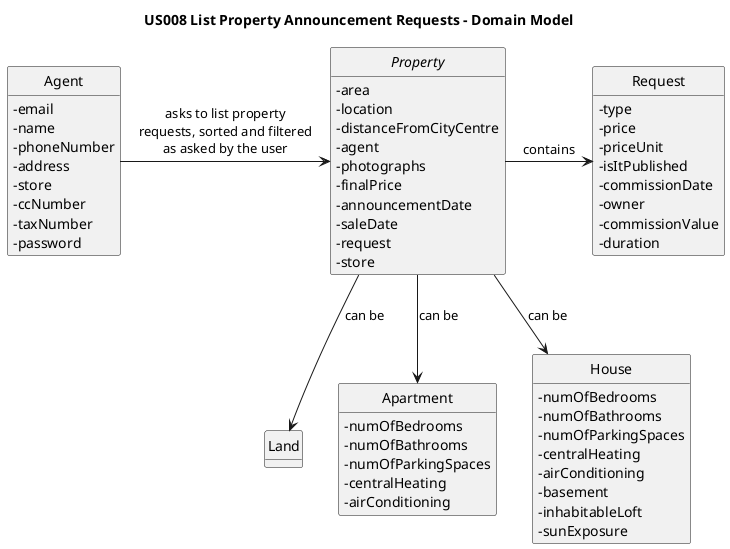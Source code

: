 @startuml

skinparam monochrome true
skinparam packageStyle rectangle
skinparam shadowing false
skinparam classAttributeIconSize 0
hide circle
'hide methods

title US008 List Property Announcement Requests - Domain Model

hide methods

class Agent {
-email
-name
-phoneNumber
-address
-store
-ccNumber
-taxNumber
-password
}

interface Property {
-area
-location
-distanceFromCityCentre
-agent
-photographs
-finalPrice
-announcementDate
-saleDate
-request
-store
}

class Request{
-type
-price
-priceUnit
-isItPublished
-commissionDate
-owner
-commissionValue
-duration
}

class Land{
}

class Apartment {
-numOfBedrooms
-numOfBathrooms
-numOfParkingSpaces
-centralHeating
-airConditioning
}

class House {
-numOfBedrooms
-numOfBathrooms
-numOfParkingSpaces
-centralHeating
-airConditioning
-basement
-inhabitableLoft
-sunExposure
}

Agent -> Property : asks to list property\nrequests, sorted and filtered\nas asked by the user

Property -> Request : contains

Property --> Apartment : can be
Property --> House : can be
Property --> Land : can be

@enduml